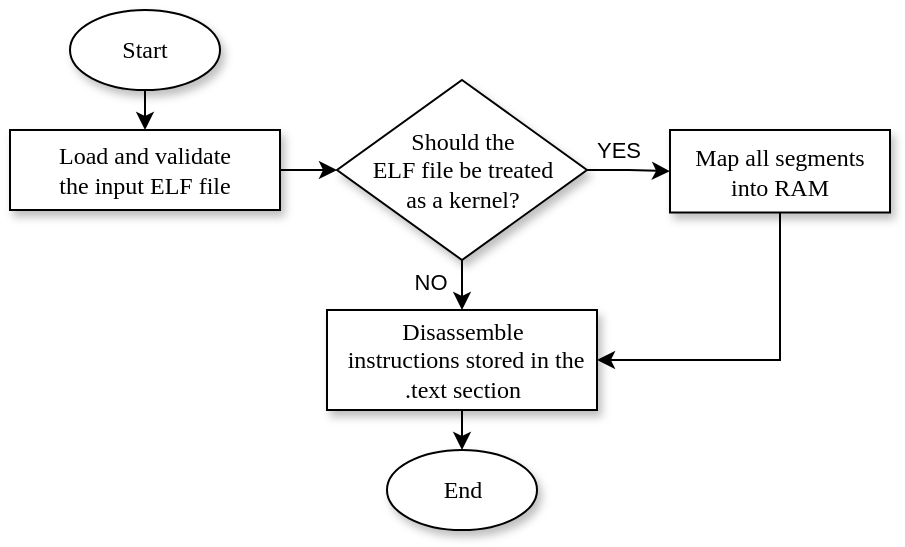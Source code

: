 <mxfile version="21.6.8" type="device">
  <diagram name="Stránka-1" id="joWKRU6rZ8LuYV_TO_0l">
    <mxGraphModel dx="863" dy="512" grid="1" gridSize="10" guides="1" tooltips="1" connect="1" arrows="1" fold="1" page="1" pageScale="1" pageWidth="827" pageHeight="1169" math="0" shadow="0">
      <root>
        <mxCell id="0" />
        <mxCell id="1" parent="0" />
        <mxCell id="w3RZAsPqUte_Nc-8vaKS-4" style="edgeStyle=orthogonalEdgeStyle;rounded=0;orthogonalLoop=1;jettySize=auto;html=1;exitX=0.5;exitY=1;exitDx=0;exitDy=0;" parent="1" source="YtqyZc0E2LU7h071Y5bg-1" target="YtqyZc0E2LU7h071Y5bg-10" edge="1">
          <mxGeometry relative="1" as="geometry" />
        </mxCell>
        <mxCell id="w3RZAsPqUte_Nc-8vaKS-9" value="NO" style="edgeLabel;html=1;align=center;verticalAlign=middle;resizable=0;points=[];" parent="w3RZAsPqUte_Nc-8vaKS-4" vertex="1" connectable="0">
          <mxGeometry x="0.304" y="-1" relative="1" as="geometry">
            <mxPoint x="-15" y="5" as="offset" />
          </mxGeometry>
        </mxCell>
        <mxCell id="w3RZAsPqUte_Nc-8vaKS-5" style="edgeStyle=orthogonalEdgeStyle;rounded=0;orthogonalLoop=1;jettySize=auto;html=1;exitX=1;exitY=0.5;exitDx=0;exitDy=0;entryX=0;entryY=0.5;entryDx=0;entryDy=0;" parent="1" source="YtqyZc0E2LU7h071Y5bg-1" target="YtqyZc0E2LU7h071Y5bg-5" edge="1">
          <mxGeometry relative="1" as="geometry" />
        </mxCell>
        <mxCell id="w3RZAsPqUte_Nc-8vaKS-8" value="YES" style="edgeLabel;html=1;align=center;verticalAlign=middle;resizable=0;points=[];" parent="w3RZAsPqUte_Nc-8vaKS-5" vertex="1" connectable="0">
          <mxGeometry x="-0.263" y="-1" relative="1" as="geometry">
            <mxPoint y="-11" as="offset" />
          </mxGeometry>
        </mxCell>
        <mxCell id="YtqyZc0E2LU7h071Y5bg-1" value="Should the &lt;br&gt;ELF file be treated &lt;br&gt;as a kernel?" style="rhombus;whiteSpace=wrap;html=1;fontFamily=Computer Modern;shadow=1;" parent="1" vertex="1">
          <mxGeometry x="303.5" y="65" width="125" height="90" as="geometry" />
        </mxCell>
        <mxCell id="w3RZAsPqUte_Nc-8vaKS-3" style="edgeStyle=orthogonalEdgeStyle;rounded=0;orthogonalLoop=1;jettySize=auto;html=1;exitX=1;exitY=0.5;exitDx=0;exitDy=0;entryX=0;entryY=0.5;entryDx=0;entryDy=0;" parent="1" source="YtqyZc0E2LU7h071Y5bg-2" target="YtqyZc0E2LU7h071Y5bg-1" edge="1">
          <mxGeometry relative="1" as="geometry" />
        </mxCell>
        <mxCell id="YtqyZc0E2LU7h071Y5bg-2" value="Load and validate &lt;br&gt;the input ELF file" style="rounded=0;whiteSpace=wrap;html=1;fontFamily=Computer Modern;shadow=1;" parent="1" vertex="1">
          <mxGeometry x="140" y="90" width="135" height="40" as="geometry" />
        </mxCell>
        <mxCell id="w3RZAsPqUte_Nc-8vaKS-6" style="edgeStyle=orthogonalEdgeStyle;rounded=0;orthogonalLoop=1;jettySize=auto;html=1;exitX=0.5;exitY=1;exitDx=0;exitDy=0;entryX=1;entryY=0.5;entryDx=0;entryDy=0;" parent="1" source="YtqyZc0E2LU7h071Y5bg-5" target="YtqyZc0E2LU7h071Y5bg-10" edge="1">
          <mxGeometry relative="1" as="geometry" />
        </mxCell>
        <mxCell id="YtqyZc0E2LU7h071Y5bg-5" value="Map all segments&lt;br&gt;&amp;nbsp;into RAM&amp;nbsp;" style="rounded=0;whiteSpace=wrap;html=1;fontFamily=Computer Modern;shadow=1;" parent="1" vertex="1">
          <mxGeometry x="470" y="90" width="110" height="41.25" as="geometry" />
        </mxCell>
        <mxCell id="YtqyZc0E2LU7h071Y5bg-9" style="edgeStyle=orthogonalEdgeStyle;rounded=0;orthogonalLoop=1;jettySize=auto;html=1;exitX=0.5;exitY=1;exitDx=0;exitDy=0;entryX=0.5;entryY=0;entryDx=0;entryDy=0;" parent="1" source="YtqyZc0E2LU7h071Y5bg-8" target="YtqyZc0E2LU7h071Y5bg-2" edge="1">
          <mxGeometry relative="1" as="geometry" />
        </mxCell>
        <mxCell id="YtqyZc0E2LU7h071Y5bg-8" value="Start" style="ellipse;whiteSpace=wrap;html=1;fontFamily=Computer Modern;shadow=1;" parent="1" vertex="1">
          <mxGeometry x="170" y="30" width="75" height="40" as="geometry" />
        </mxCell>
        <mxCell id="w3RZAsPqUte_Nc-8vaKS-7" style="edgeStyle=orthogonalEdgeStyle;rounded=0;orthogonalLoop=1;jettySize=auto;html=1;exitX=0.5;exitY=1;exitDx=0;exitDy=0;entryX=0.5;entryY=0;entryDx=0;entryDy=0;" parent="1" source="YtqyZc0E2LU7h071Y5bg-10" target="YtqyZc0E2LU7h071Y5bg-15" edge="1">
          <mxGeometry relative="1" as="geometry" />
        </mxCell>
        <mxCell id="YtqyZc0E2LU7h071Y5bg-10" value="Disassemble&lt;br&gt;&amp;nbsp;instructions stored in the .text section" style="rounded=0;whiteSpace=wrap;html=1;fontFamily=Computer Modern;shadow=1;" parent="1" vertex="1">
          <mxGeometry x="298.5" y="180" width="135" height="50" as="geometry" />
        </mxCell>
        <mxCell id="YtqyZc0E2LU7h071Y5bg-15" value="End" style="ellipse;whiteSpace=wrap;html=1;fontFamily=Computer Modern;shadow=1;" parent="1" vertex="1">
          <mxGeometry x="328.5" y="250" width="75" height="40" as="geometry" />
        </mxCell>
      </root>
    </mxGraphModel>
  </diagram>
</mxfile>
